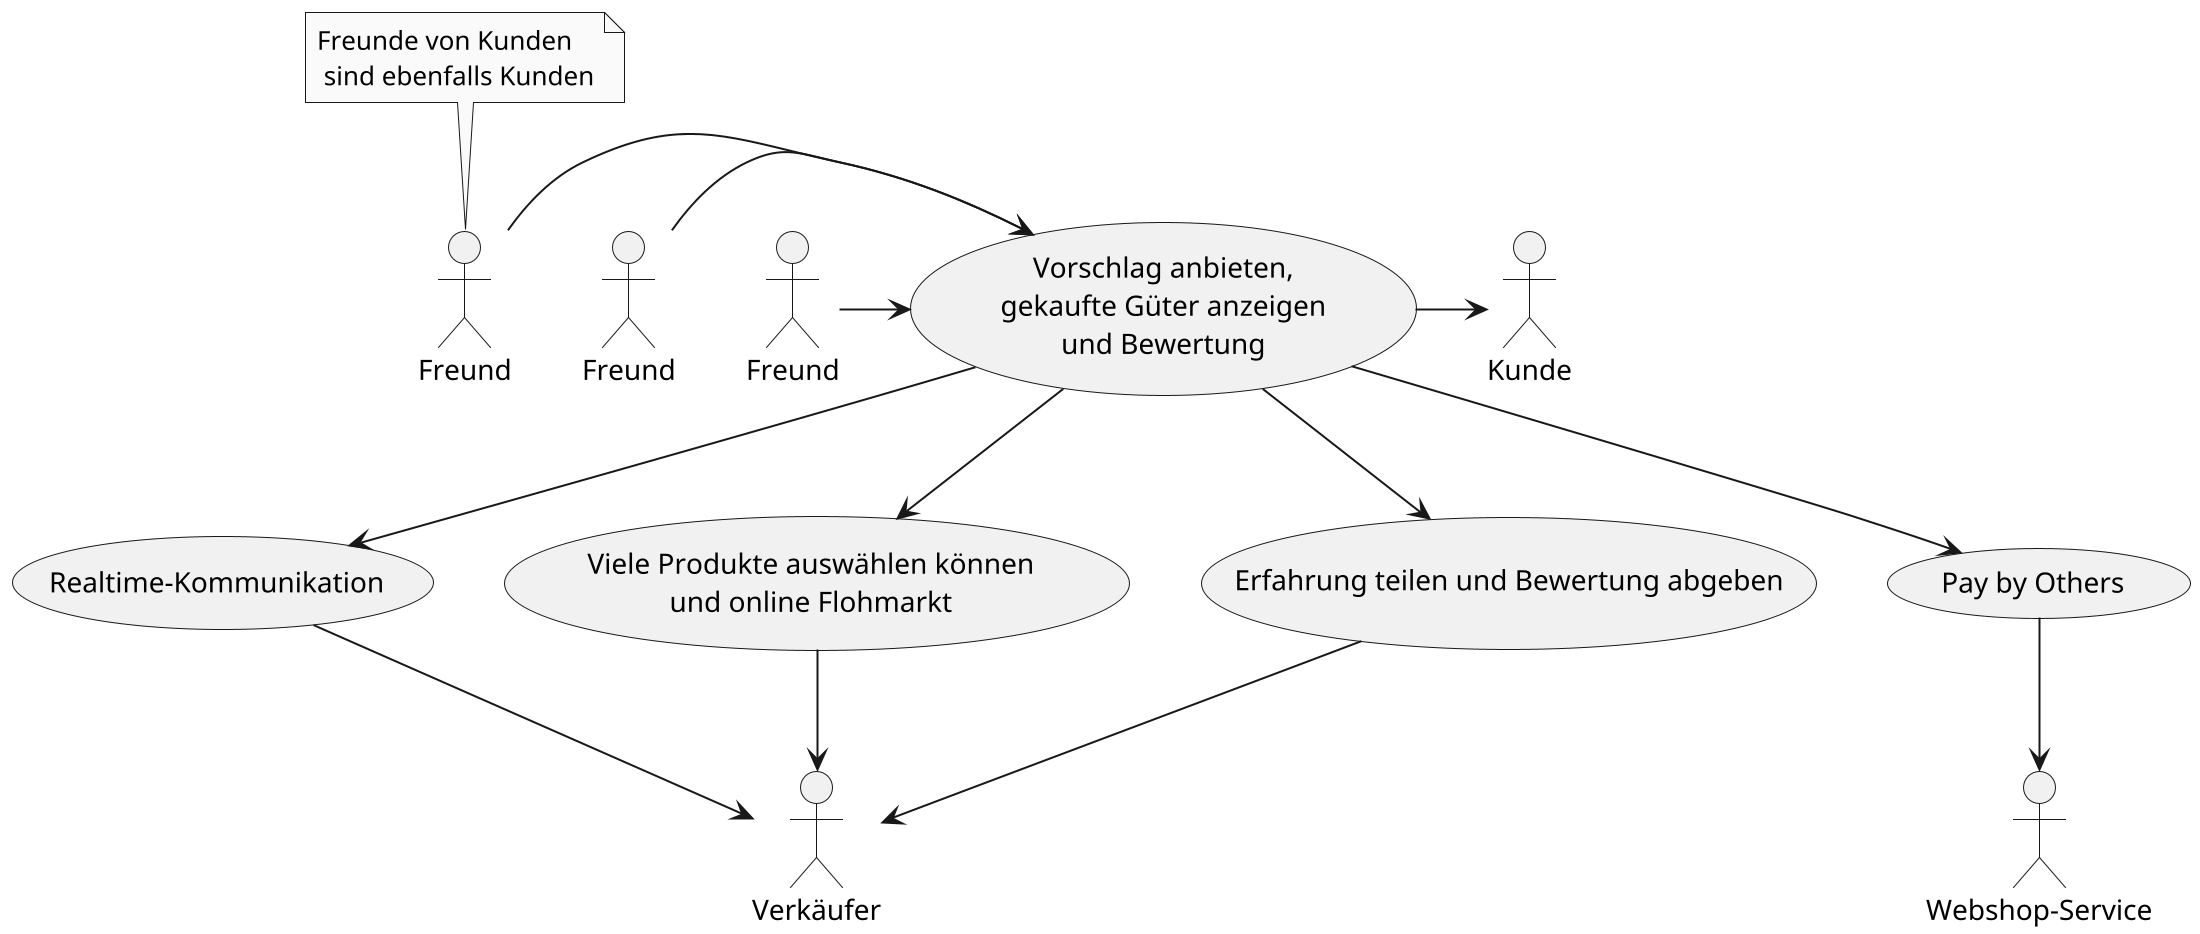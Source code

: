 @startuml
scale 2
skinparam monochrome true
skinparam shadowing false

:Kunde: as Customer
:Freund: as Friend1
:Freund: as Friend2
:Freund: as Friend3
:Verkäufer: as Seller
:Webshop-Service: as Service

(Vorschlag anbieten,\ngekaufte Güter anzeigen\nund Bewertung) as (suggest)
(Realtime-Kommunikation) as (communication)
(Viele Produkte auswählen können\nund online Flohmarkt) as (multiSelect)
(Erfahrung teilen und Bewertung abgeben) as (experience)
(Pay by Others) as (payByOthers)

(suggest) -> Customer

Friend1 -> (suggest)
Friend2 -> (suggest)
Friend3 -> (suggest)

(suggest) --> (communication)
(suggest) --> (multiSelect)
(suggest) --> (experience)
(suggest) --> (payByOthers)

(communication) --> Seller
(multiSelect) --> Seller
(experience) --> Seller
(payByOthers) --> Service

note top of Friend1 : Freunde von Kunden\n sind ebenfalls Kunden

@enduml
